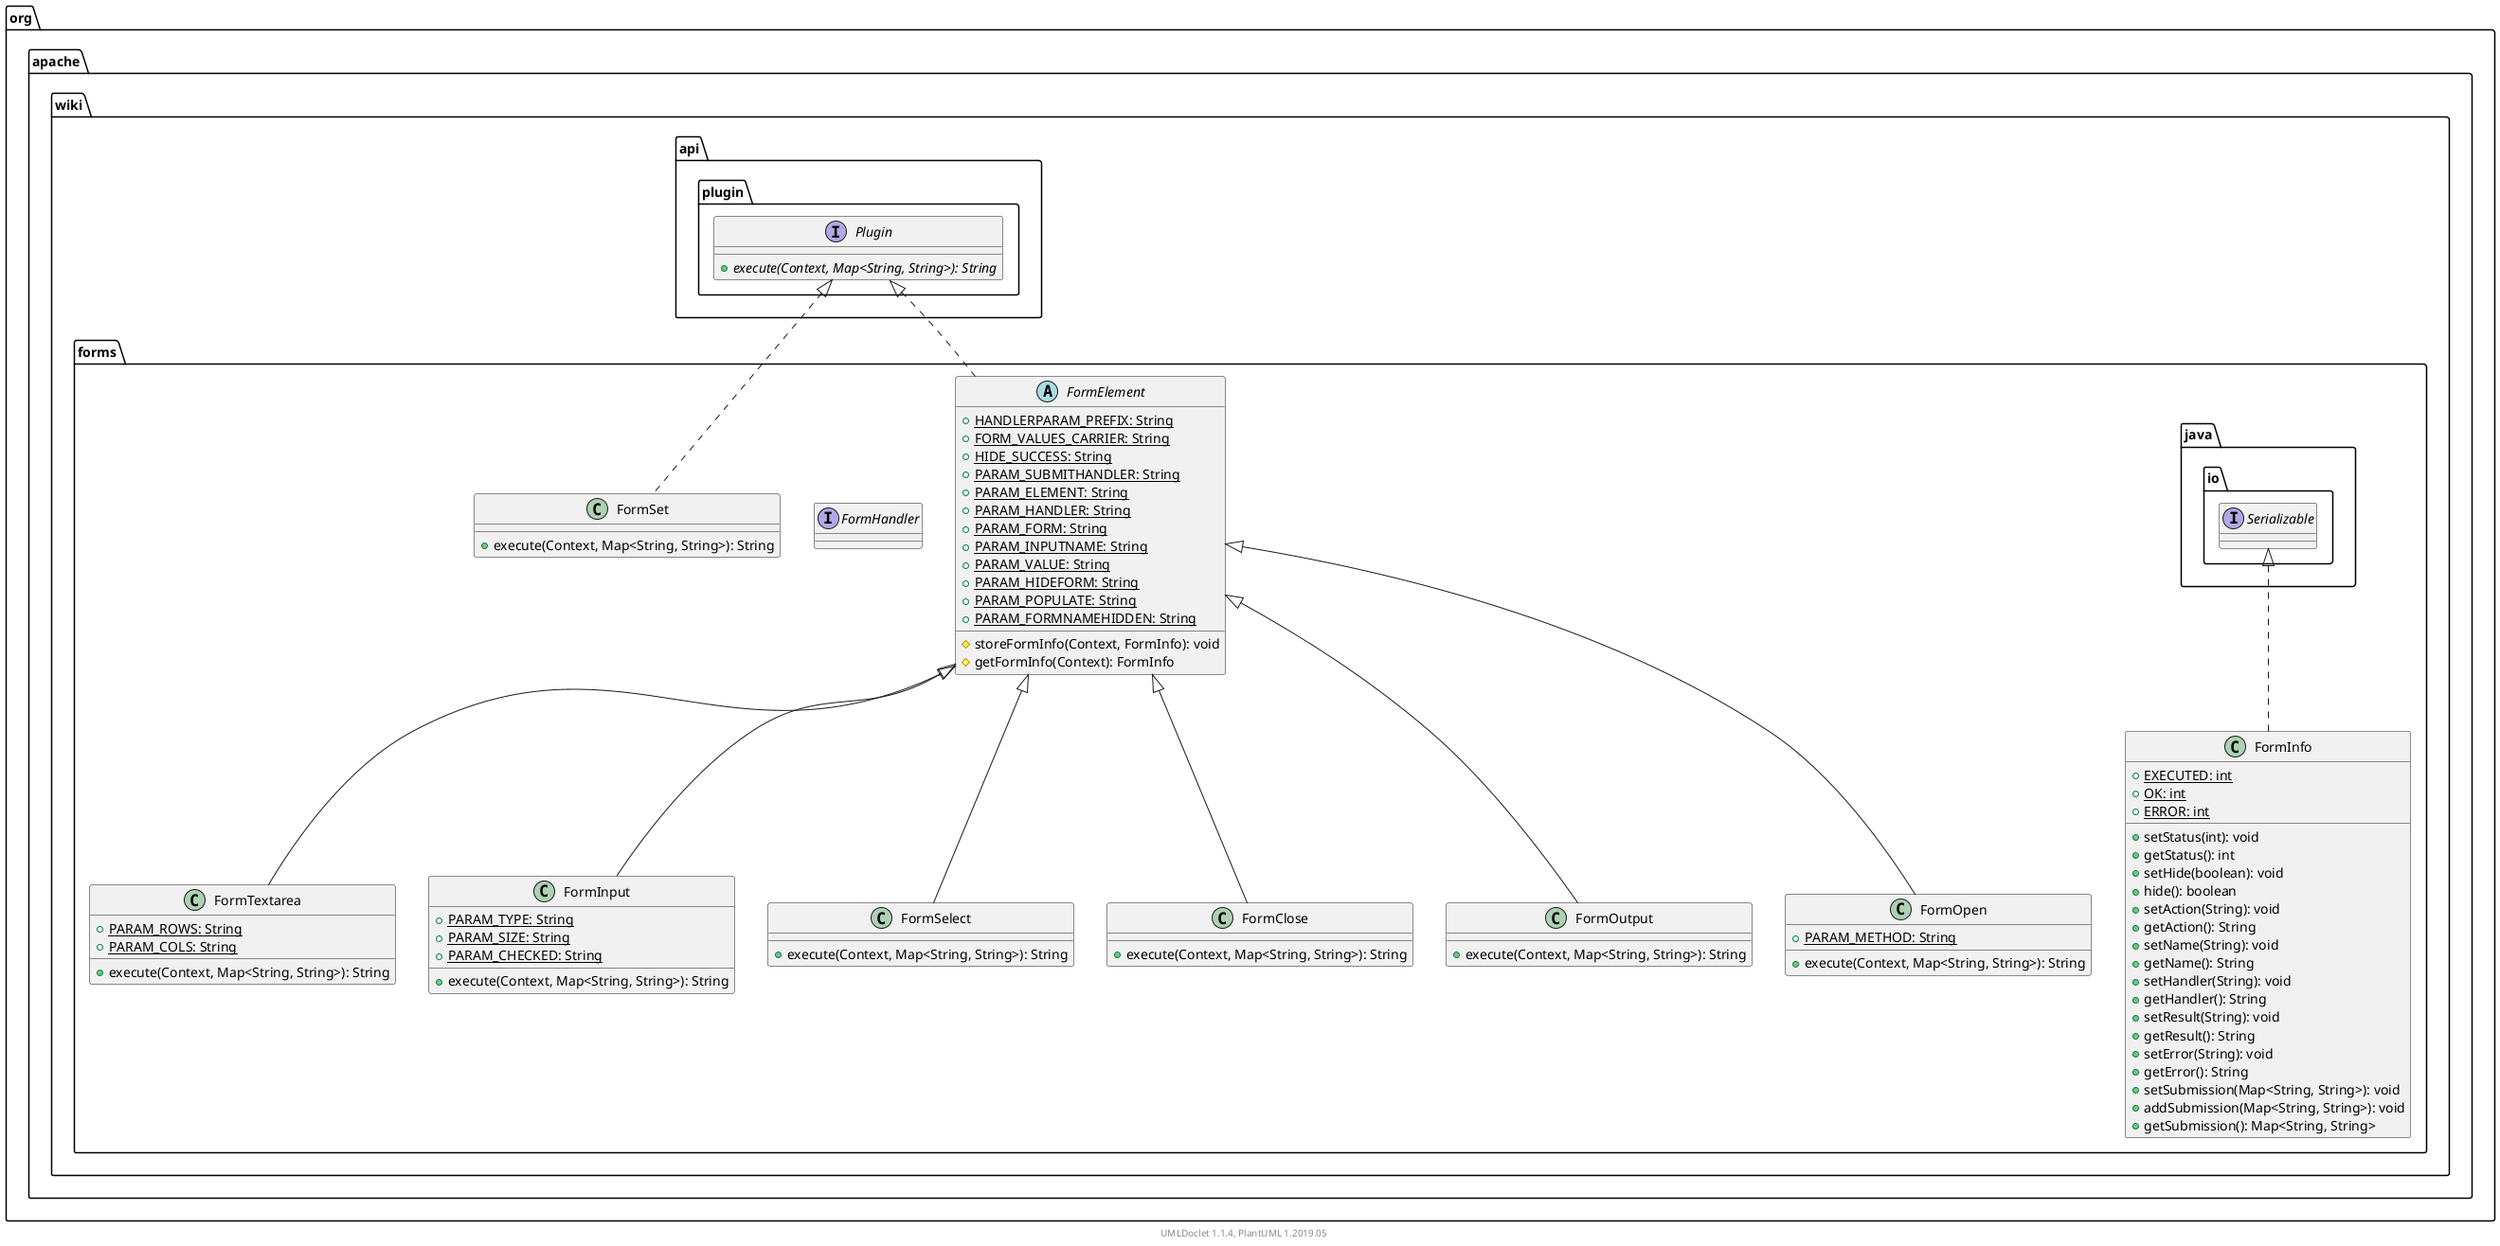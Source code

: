 @startuml

    namespace org.apache.wiki.forms {

        class FormTextarea [[FormTextarea.html]] {
            {static} +PARAM_ROWS: String
            {static} +PARAM_COLS: String
            +execute(Context, Map<String, String>): String
        }

        abstract class FormElement [[FormElement.html]] {
            {static} +HANDLERPARAM_PREFIX: String
            {static} +FORM_VALUES_CARRIER: String
            {static} +HIDE_SUCCESS: String
            {static} +PARAM_SUBMITHANDLER: String
            {static} +PARAM_ELEMENT: String
            {static} +PARAM_HANDLER: String
            {static} +PARAM_FORM: String
            {static} +PARAM_INPUTNAME: String
            {static} +PARAM_VALUE: String
            {static} +PARAM_HIDEFORM: String
            {static} +PARAM_POPULATE: String
            {static} +PARAM_FORMNAMEHIDDEN: String
            #storeFormInfo(Context, FormInfo): void
            #getFormInfo(Context): FormInfo
        }

        class FormInput [[FormInput.html]] {
            {static} +PARAM_TYPE: String
            {static} +PARAM_SIZE: String
            {static} +PARAM_CHECKED: String
            +execute(Context, Map<String, String>): String
        }

        class FormSelect [[FormSelect.html]] {
            +execute(Context, Map<String, String>): String
        }

        class FormClose [[FormClose.html]] {
            +execute(Context, Map<String, String>): String
        }

        class FormOutput [[FormOutput.html]] {
            +execute(Context, Map<String, String>): String
        }

        interface FormHandler [[FormHandler.html]] {
        }

        class FormInfo [[FormInfo.html]] {
            {static} +EXECUTED: int
            {static} +OK: int
            {static} +ERROR: int
            +setStatus(int): void
            +getStatus(): int
            +setHide(boolean): void
            +hide(): boolean
            +setAction(String): void
            +getAction(): String
            +setName(String): void
            +getName(): String
            +setHandler(String): void
            +getHandler(): String
            +setResult(String): void
            +getResult(): String
            +setError(String): void
            +getError(): String
            +setSubmission(Map<String, String>): void
            +addSubmission(Map<String, String>): void
            +getSubmission(): Map<String, String>
        }

        class FormSet [[FormSet.html]] {
            +execute(Context, Map<String, String>): String
        }

        class FormOpen [[FormOpen.html]] {
            {static} +PARAM_METHOD: String
            +execute(Context, Map<String, String>): String
        }

        FormElement <|-- FormTextarea

        interface org.apache.wiki.api.plugin.Plugin {
            {abstract} +execute(Context, Map<String, String>): String
        }
        org.apache.wiki.api.plugin.Plugin <|.. FormElement

        FormElement <|-- FormInput

        FormElement <|-- FormSelect

        FormElement <|-- FormClose

        FormElement <|-- FormOutput

        interface java.io.Serializable
        java.io.Serializable <|.. FormInfo

        org.apache.wiki.api.plugin.Plugin <|.. FormSet

        FormElement <|-- FormOpen

    }


    center footer UMLDoclet 1.1.4, PlantUML 1.2019.05
@enduml
